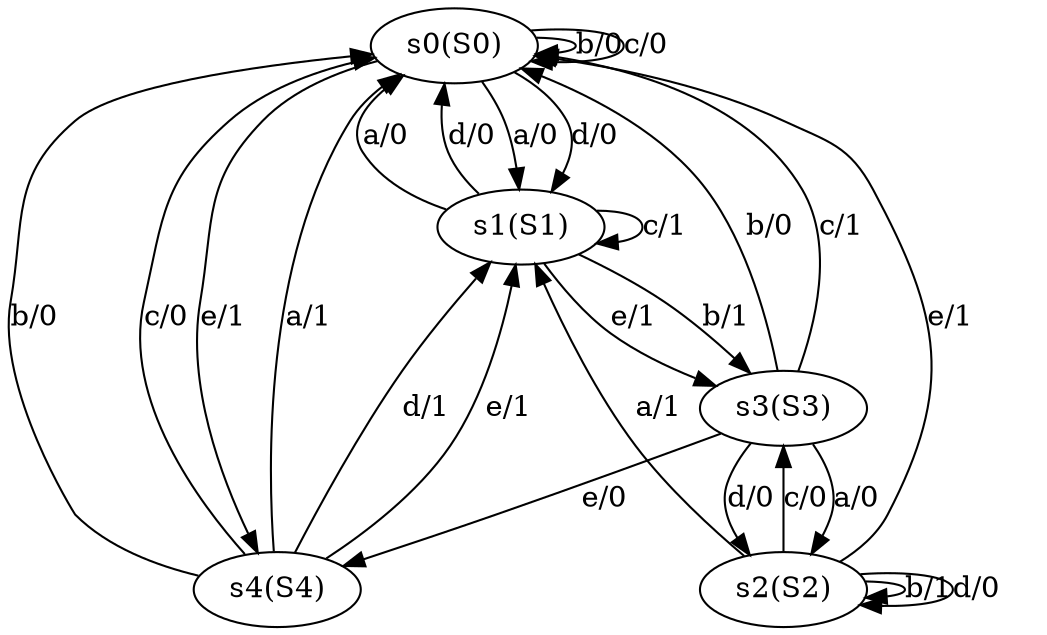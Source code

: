 digraph "generated 6" {
	s0 [label="s0(S0)"]
	s1 [label="s1(S1)"]
	s4 [label="s4(S4)"]
	s3 [label="s3(S3)"]
	s2 [label="s2(S2)"]
	s0 -> s1 [label="a/0"]
	s0 -> s0 [label="b/0"]
	s0 -> s0 [label="c/0"]
	s0 -> s1 [label="d/0"]
	s0 -> s4 [label="e/1"]
	s1 -> s0 [label="a/0"]
	s1 -> s3 [label="b/1"]
	s1 -> s1 [label="c/1"]
	s1 -> s0 [label="d/0"]
	s1 -> s3 [label="e/1"]
	s2 -> s1 [label="a/1"]
	s2 -> s2 [label="b/1"]
	s2 -> s3 [label="c/0"]
	s2 -> s2 [label="d/0"]
	s2 -> s0 [label="e/1"]
	s3 -> s2 [label="a/0"]
	s3 -> s0 [label="b/0"]
	s3 -> s0 [label="c/1"]
	s3 -> s2 [label="d/0"]
	s3 -> s4 [label="e/0"]
	s4 -> s0 [label="a/1"]
	s4 -> s0 [label="b/0"]
	s4 -> s0 [label="c/0"]
	s4 -> s1 [label="d/1"]
	s4 -> s1 [label="e/1"]
}
